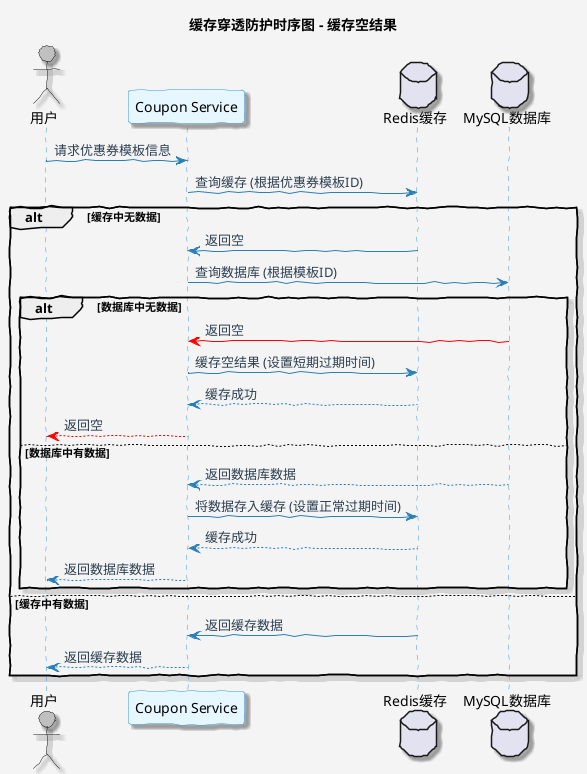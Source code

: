 @startuml
skinparam backgroundColor #F4F4F4
skinparam shadowing true
skinparam handwritten true
skinparam sequence {
    ActorBackgroundColor #C0C0C0
    LifeLineBackgroundColor #F0F0F0
    LifeLineBorderColor #3498DB
    ParticipantBorderColor #3498DB
    ParticipantBackgroundColor #E6F7FF
    ArrowColor #2980B9
    ArrowFontColor #2C3E50
    FontColor #2C3E50
    FontSize 12
}

actor User as "用户"
participant Service as "Coupon Service"
database Redis as "Redis缓存"
database MySQL as "MySQL数据库"

title 缓存穿透防护时序图 - 缓存空结果

User -> Service: 请求优惠券模板信息
Service -> Redis: 查询缓存 (根据优惠券模板ID)

alt 缓存中无数据
    Redis -> Service: 返回空
    Service -> MySQL: 查询数据库 (根据模板ID)
    alt 数据库中无数据
        MySQL -[#red]> Service: 返回空
        Service -> Redis: 缓存空结果 (设置短期过期时间)
        Redis --> Service: 缓存成功
        Service -[#red]-> User: 返回空
    else 数据库中有数据
        MySQL --> Service: 返回数据库数据
        Service -> Redis: 将数据存入缓存 (设置正常过期时间)
        Redis --> Service: 缓存成功
        Service --> User: 返回数据库数据
    end
else 缓存中有数据
    Redis -> Service: 返回缓存数据
    Service --> User: 返回缓存数据
end
@enduml